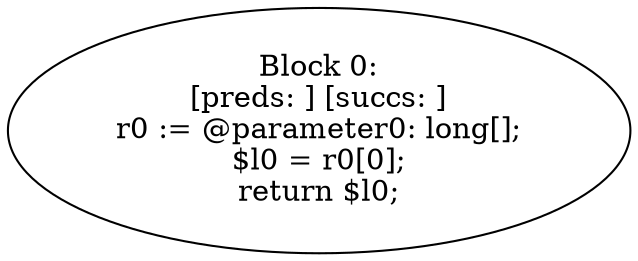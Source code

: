 digraph "unitGraph" {
    "Block 0:
[preds: ] [succs: ]
r0 := @parameter0: long[];
$l0 = r0[0];
return $l0;
"
}
